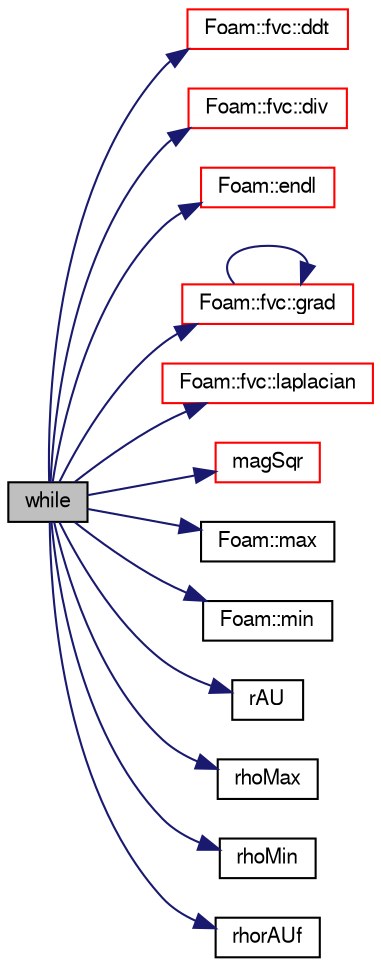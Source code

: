 digraph "while"
{
  bgcolor="transparent";
  edge [fontname="FreeSans",fontsize="10",labelfontname="FreeSans",labelfontsize="10"];
  node [fontname="FreeSans",fontsize="10",shape=record];
  rankdir="LR";
  Node323 [label="while",height=0.2,width=0.4,color="black", fillcolor="grey75", style="filled", fontcolor="black"];
  Node323 -> Node324 [color="midnightblue",fontsize="10",style="solid",fontname="FreeSans"];
  Node324 [label="Foam::fvc::ddt",height=0.2,width=0.4,color="red",URL="$a21134.html#a5dc871206ab86042756c8ccfdc5797ad"];
  Node323 -> Node386 [color="midnightblue",fontsize="10",style="solid",fontname="FreeSans"];
  Node386 [label="Foam::fvc::div",height=0.2,width=0.4,color="red",URL="$a21134.html#a585533948ad80abfe589d920c641f251"];
  Node323 -> Node326 [color="midnightblue",fontsize="10",style="solid",fontname="FreeSans"];
  Node326 [label="Foam::endl",height=0.2,width=0.4,color="red",URL="$a21124.html#a2db8fe02a0d3909e9351bb4275b23ce4",tooltip="Add newline and flush stream. "];
  Node323 -> Node626 [color="midnightblue",fontsize="10",style="solid",fontname="FreeSans"];
  Node626 [label="Foam::fvc::grad",height=0.2,width=0.4,color="red",URL="$a21134.html#a7c00ec90ecc15ed3005255e42c52827a"];
  Node626 -> Node626 [color="midnightblue",fontsize="10",style="solid",fontname="FreeSans"];
  Node323 -> Node628 [color="midnightblue",fontsize="10",style="solid",fontname="FreeSans"];
  Node628 [label="Foam::fvc::laplacian",height=0.2,width=0.4,color="red",URL="$a21134.html#ac75bff389d0405149b204b0d7ac214cd"];
  Node323 -> Node630 [color="midnightblue",fontsize="10",style="solid",fontname="FreeSans"];
  Node630 [label="magSqr",height=0.2,width=0.4,color="red",URL="$a12539.html#ab0cd33eb018a643a64ca545601530791"];
  Node323 -> Node534 [color="midnightblue",fontsize="10",style="solid",fontname="FreeSans"];
  Node534 [label="Foam::max",height=0.2,width=0.4,color="black",URL="$a21124.html#ac993e906cf2774ae77e666bc24e81733"];
  Node323 -> Node535 [color="midnightblue",fontsize="10",style="solid",fontname="FreeSans"];
  Node535 [label="Foam::min",height=0.2,width=0.4,color="black",URL="$a21124.html#a253e112ad2d56d96230ff39ea7f442dc"];
  Node323 -> Node632 [color="midnightblue",fontsize="10",style="solid",fontname="FreeSans"];
  Node632 [label="rAU",height=0.2,width=0.4,color="black",URL="$a38027.html#a4ae3ff6f0732a8a206a641d7ff2d9f7d"];
  Node323 -> Node633 [color="midnightblue",fontsize="10",style="solid",fontname="FreeSans"];
  Node633 [label="rhoMax",height=0.2,width=0.4,color="black",URL="$a38498.html#ad36720153886fe2fa0cfac2fd8320865"];
  Node323 -> Node634 [color="midnightblue",fontsize="10",style="solid",fontname="FreeSans"];
  Node634 [label="rhoMin",height=0.2,width=0.4,color="black",URL="$a38498.html#af68343b4498a3351054647ab1f2650a4"];
  Node323 -> Node635 [color="midnightblue",fontsize="10",style="solid",fontname="FreeSans"];
  Node635 [label="rhorAUf",height=0.2,width=0.4,color="black",URL="$a38027.html#afd8c4e61a2e39cb5143264971d9c72b8"];
}
